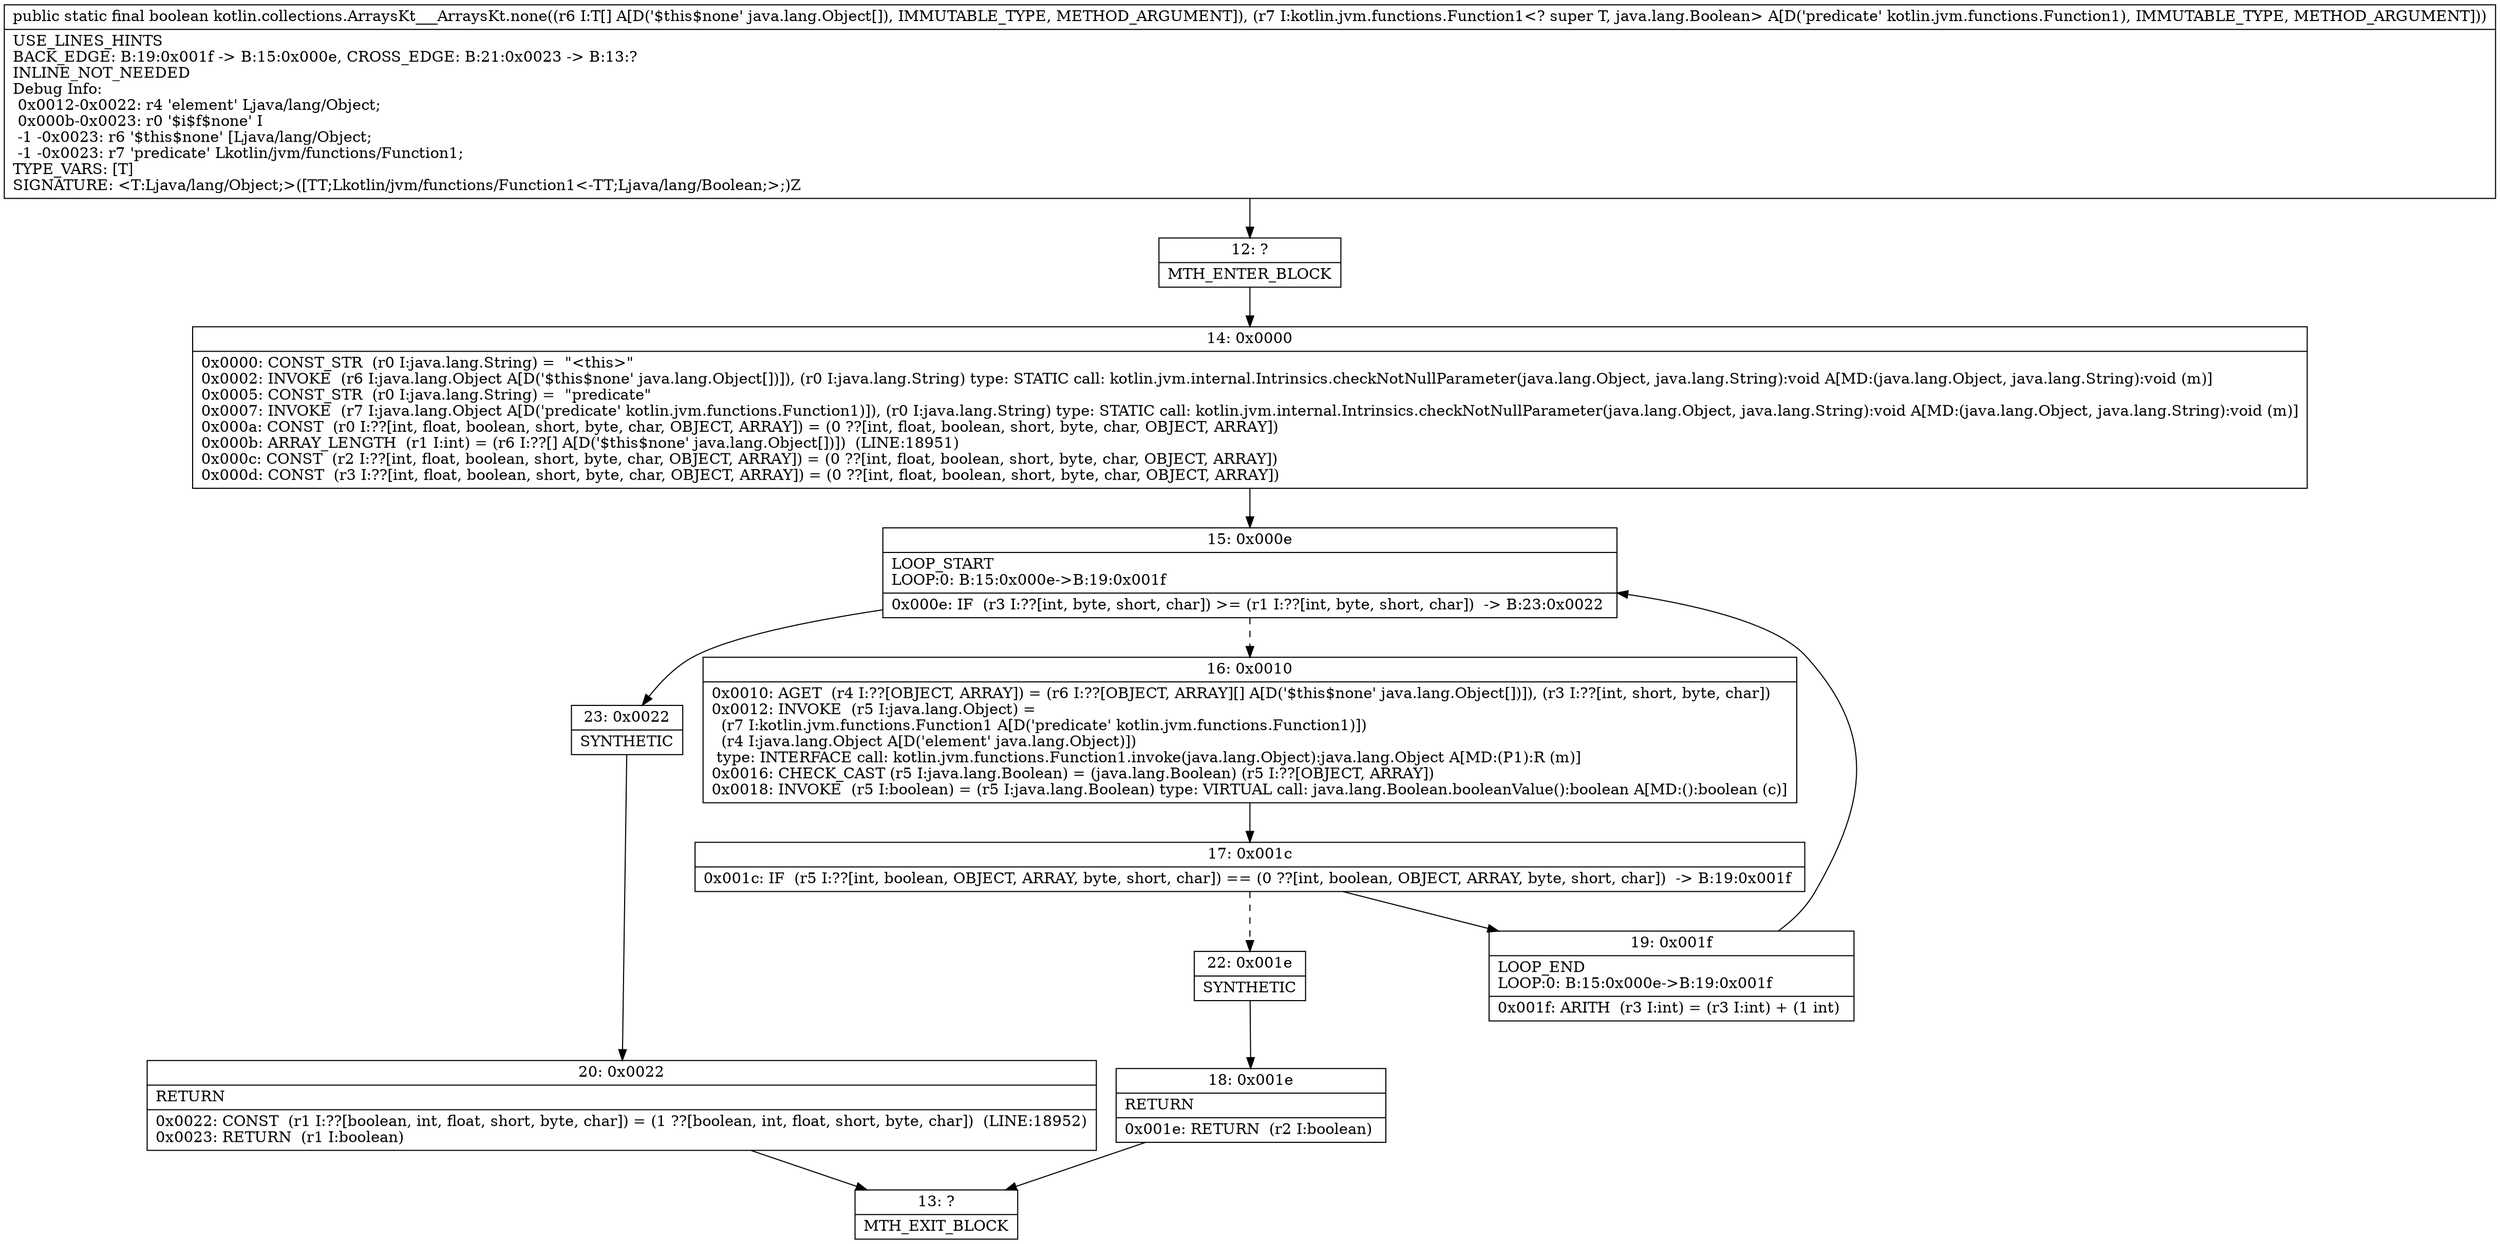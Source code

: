 digraph "CFG forkotlin.collections.ArraysKt___ArraysKt.none([Ljava\/lang\/Object;Lkotlin\/jvm\/functions\/Function1;)Z" {
Node_12 [shape=record,label="{12\:\ ?|MTH_ENTER_BLOCK\l}"];
Node_14 [shape=record,label="{14\:\ 0x0000|0x0000: CONST_STR  (r0 I:java.lang.String) =  \"\<this\>\" \l0x0002: INVOKE  (r6 I:java.lang.Object A[D('$this$none' java.lang.Object[])]), (r0 I:java.lang.String) type: STATIC call: kotlin.jvm.internal.Intrinsics.checkNotNullParameter(java.lang.Object, java.lang.String):void A[MD:(java.lang.Object, java.lang.String):void (m)]\l0x0005: CONST_STR  (r0 I:java.lang.String) =  \"predicate\" \l0x0007: INVOKE  (r7 I:java.lang.Object A[D('predicate' kotlin.jvm.functions.Function1)]), (r0 I:java.lang.String) type: STATIC call: kotlin.jvm.internal.Intrinsics.checkNotNullParameter(java.lang.Object, java.lang.String):void A[MD:(java.lang.Object, java.lang.String):void (m)]\l0x000a: CONST  (r0 I:??[int, float, boolean, short, byte, char, OBJECT, ARRAY]) = (0 ??[int, float, boolean, short, byte, char, OBJECT, ARRAY]) \l0x000b: ARRAY_LENGTH  (r1 I:int) = (r6 I:??[] A[D('$this$none' java.lang.Object[])])  (LINE:18951)\l0x000c: CONST  (r2 I:??[int, float, boolean, short, byte, char, OBJECT, ARRAY]) = (0 ??[int, float, boolean, short, byte, char, OBJECT, ARRAY]) \l0x000d: CONST  (r3 I:??[int, float, boolean, short, byte, char, OBJECT, ARRAY]) = (0 ??[int, float, boolean, short, byte, char, OBJECT, ARRAY]) \l}"];
Node_15 [shape=record,label="{15\:\ 0x000e|LOOP_START\lLOOP:0: B:15:0x000e\-\>B:19:0x001f\l|0x000e: IF  (r3 I:??[int, byte, short, char]) \>= (r1 I:??[int, byte, short, char])  \-\> B:23:0x0022 \l}"];
Node_16 [shape=record,label="{16\:\ 0x0010|0x0010: AGET  (r4 I:??[OBJECT, ARRAY]) = (r6 I:??[OBJECT, ARRAY][] A[D('$this$none' java.lang.Object[])]), (r3 I:??[int, short, byte, char]) \l0x0012: INVOKE  (r5 I:java.lang.Object) = \l  (r7 I:kotlin.jvm.functions.Function1 A[D('predicate' kotlin.jvm.functions.Function1)])\l  (r4 I:java.lang.Object A[D('element' java.lang.Object)])\l type: INTERFACE call: kotlin.jvm.functions.Function1.invoke(java.lang.Object):java.lang.Object A[MD:(P1):R (m)]\l0x0016: CHECK_CAST (r5 I:java.lang.Boolean) = (java.lang.Boolean) (r5 I:??[OBJECT, ARRAY]) \l0x0018: INVOKE  (r5 I:boolean) = (r5 I:java.lang.Boolean) type: VIRTUAL call: java.lang.Boolean.booleanValue():boolean A[MD:():boolean (c)]\l}"];
Node_17 [shape=record,label="{17\:\ 0x001c|0x001c: IF  (r5 I:??[int, boolean, OBJECT, ARRAY, byte, short, char]) == (0 ??[int, boolean, OBJECT, ARRAY, byte, short, char])  \-\> B:19:0x001f \l}"];
Node_19 [shape=record,label="{19\:\ 0x001f|LOOP_END\lLOOP:0: B:15:0x000e\-\>B:19:0x001f\l|0x001f: ARITH  (r3 I:int) = (r3 I:int) + (1 int) \l}"];
Node_22 [shape=record,label="{22\:\ 0x001e|SYNTHETIC\l}"];
Node_18 [shape=record,label="{18\:\ 0x001e|RETURN\l|0x001e: RETURN  (r2 I:boolean) \l}"];
Node_13 [shape=record,label="{13\:\ ?|MTH_EXIT_BLOCK\l}"];
Node_23 [shape=record,label="{23\:\ 0x0022|SYNTHETIC\l}"];
Node_20 [shape=record,label="{20\:\ 0x0022|RETURN\l|0x0022: CONST  (r1 I:??[boolean, int, float, short, byte, char]) = (1 ??[boolean, int, float, short, byte, char])  (LINE:18952)\l0x0023: RETURN  (r1 I:boolean) \l}"];
MethodNode[shape=record,label="{public static final boolean kotlin.collections.ArraysKt___ArraysKt.none((r6 I:T[] A[D('$this$none' java.lang.Object[]), IMMUTABLE_TYPE, METHOD_ARGUMENT]), (r7 I:kotlin.jvm.functions.Function1\<? super T, java.lang.Boolean\> A[D('predicate' kotlin.jvm.functions.Function1), IMMUTABLE_TYPE, METHOD_ARGUMENT]))  | USE_LINES_HINTS\lBACK_EDGE: B:19:0x001f \-\> B:15:0x000e, CROSS_EDGE: B:21:0x0023 \-\> B:13:?\lINLINE_NOT_NEEDED\lDebug Info:\l  0x0012\-0x0022: r4 'element' Ljava\/lang\/Object;\l  0x000b\-0x0023: r0 '$i$f$none' I\l  \-1 \-0x0023: r6 '$this$none' [Ljava\/lang\/Object;\l  \-1 \-0x0023: r7 'predicate' Lkotlin\/jvm\/functions\/Function1;\lTYPE_VARS: [T]\lSIGNATURE: \<T:Ljava\/lang\/Object;\>([TT;Lkotlin\/jvm\/functions\/Function1\<\-TT;Ljava\/lang\/Boolean;\>;)Z\l}"];
MethodNode -> Node_12;Node_12 -> Node_14;
Node_14 -> Node_15;
Node_15 -> Node_16[style=dashed];
Node_15 -> Node_23;
Node_16 -> Node_17;
Node_17 -> Node_19;
Node_17 -> Node_22[style=dashed];
Node_19 -> Node_15;
Node_22 -> Node_18;
Node_18 -> Node_13;
Node_23 -> Node_20;
Node_20 -> Node_13;
}

